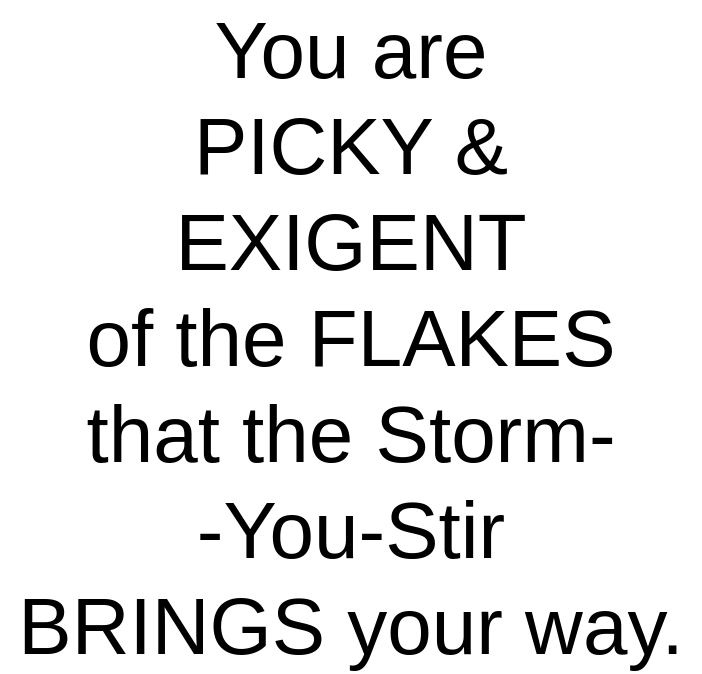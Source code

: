 <mxfile version="17.4.6" type="github">
  <diagram id="cIOEDoJN8S2LokArieos" name="Page-1">
    <mxGraphModel dx="681" dy="739" grid="1" gridSize="10" guides="1" tooltips="1" connect="1" arrows="1" fold="1" page="1" pageScale="1" pageWidth="850" pageHeight="1100" math="0" shadow="0">
      <root>
        <mxCell id="0" />
        <mxCell id="1" parent="0" />
        <mxCell id="UVmxWsBSv08ABNGQdAeV-1" value="&lt;font style=&quot;font-size: 40px&quot;&gt;You are&lt;br&gt;PICKY &amp;amp;&lt;br&gt;EXIGENT&lt;br&gt;of the FLAKES&lt;br&gt;that the Storm-&lt;br&gt;-You-Stir&lt;br&gt;BRINGS your way.&lt;br&gt;&lt;/font&gt;" style="text;html=1;align=center;verticalAlign=middle;resizable=0;points=[];autosize=1;strokeColor=none;fillColor=none;" vertex="1" parent="1">
          <mxGeometry x="140" y="180" width="350" height="170" as="geometry" />
        </mxCell>
      </root>
    </mxGraphModel>
  </diagram>
</mxfile>
